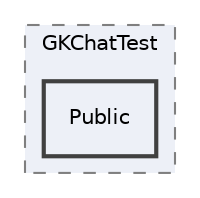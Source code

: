 digraph "Source/GKChatTest/Public"
{
 // LATEX_PDF_SIZE
  edge [fontname="Helvetica",fontsize="10",labelfontname="Helvetica",labelfontsize="10"];
  node [fontname="Helvetica",fontsize="10",shape=record];
  compound=true
  subgraph clusterdir_aa66b2ef00595f9519f07201864fc913 {
    graph [ bgcolor="#edf0f7", pencolor="grey50", style="filled,dashed,", label="GKChatTest", fontname="Helvetica", fontsize="10", URL="dir_aa66b2ef00595f9519f07201864fc913.html"]
  dir_909b38ea939e7c70c0a89a453048621a [shape=box, label="Public", style="filled,bold,", fillcolor="#edf0f7", color="grey25", URL="dir_909b38ea939e7c70c0a89a453048621a.html"];
  }
}
